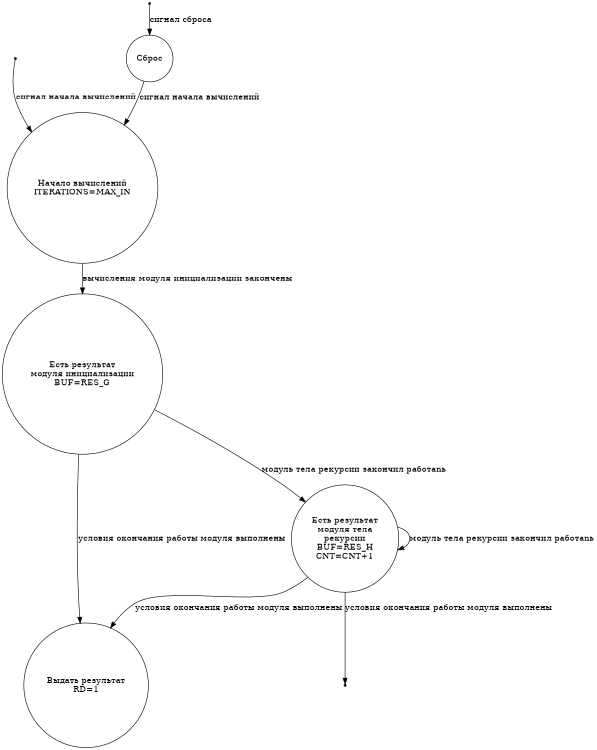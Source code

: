 digraph finite_state_machine {
    rankdir=UD;
    size="8,5";
    resolution=300;

    node [shape = circle, 
          label=
"Сброс", 
          fontsize=14
    ] RST;
    
    node [shape = circle, 
          label=
"Выдать результат
RD=1", 
          fontsize=14
    ] MODULE_RDY;

    node [shape = circle, 
          label=
"Есть результат
модуля инициализации
BUF=RES_G", 
          fontsize=14
    ] G_READY;
    
    node [shape = circle, 
          label=
"Есть результат
модуля тела
рекурсии
BUF=RES_H
CNT=CNT+1", 
          fontsize=14
    ] H_READY;
    
    node [shape = circle, 
          label=
"Начало вычислений
ITERATIONS=MAX_IN
", 
          fontsize=14
    ] ST_SIGNAL;

    node [shape = point ] start_point;
    node [shape = point ] start_point2;

start_point -> RST [ label = "сигнал сброса" ];
start_point2 -> ST_SIGNAL [ label = "сигнал начала вычислений" ];
RST -> ST_SIGNAL [ label = "сигнал начала вычислений" ];
ST_SIGNAL -> G_READY [label = "вычисления модуля инициализации закончены"];
G_READY -> MODULE_RDY [label = "условия окончания работы модуля выполнены"];
G_READY -> H_READY [label = "модуль тела рекурсии закончил работаnь"];
H_READY -> H_READY [label = "модуль тела рекурсии закончил работаnь"];
H_READY -> MODULE_RDY [label = "условия окончания работы модуля выполнены"];
H_READY -> ST [label = "условия окончания работы модуля выполнены"];
}

